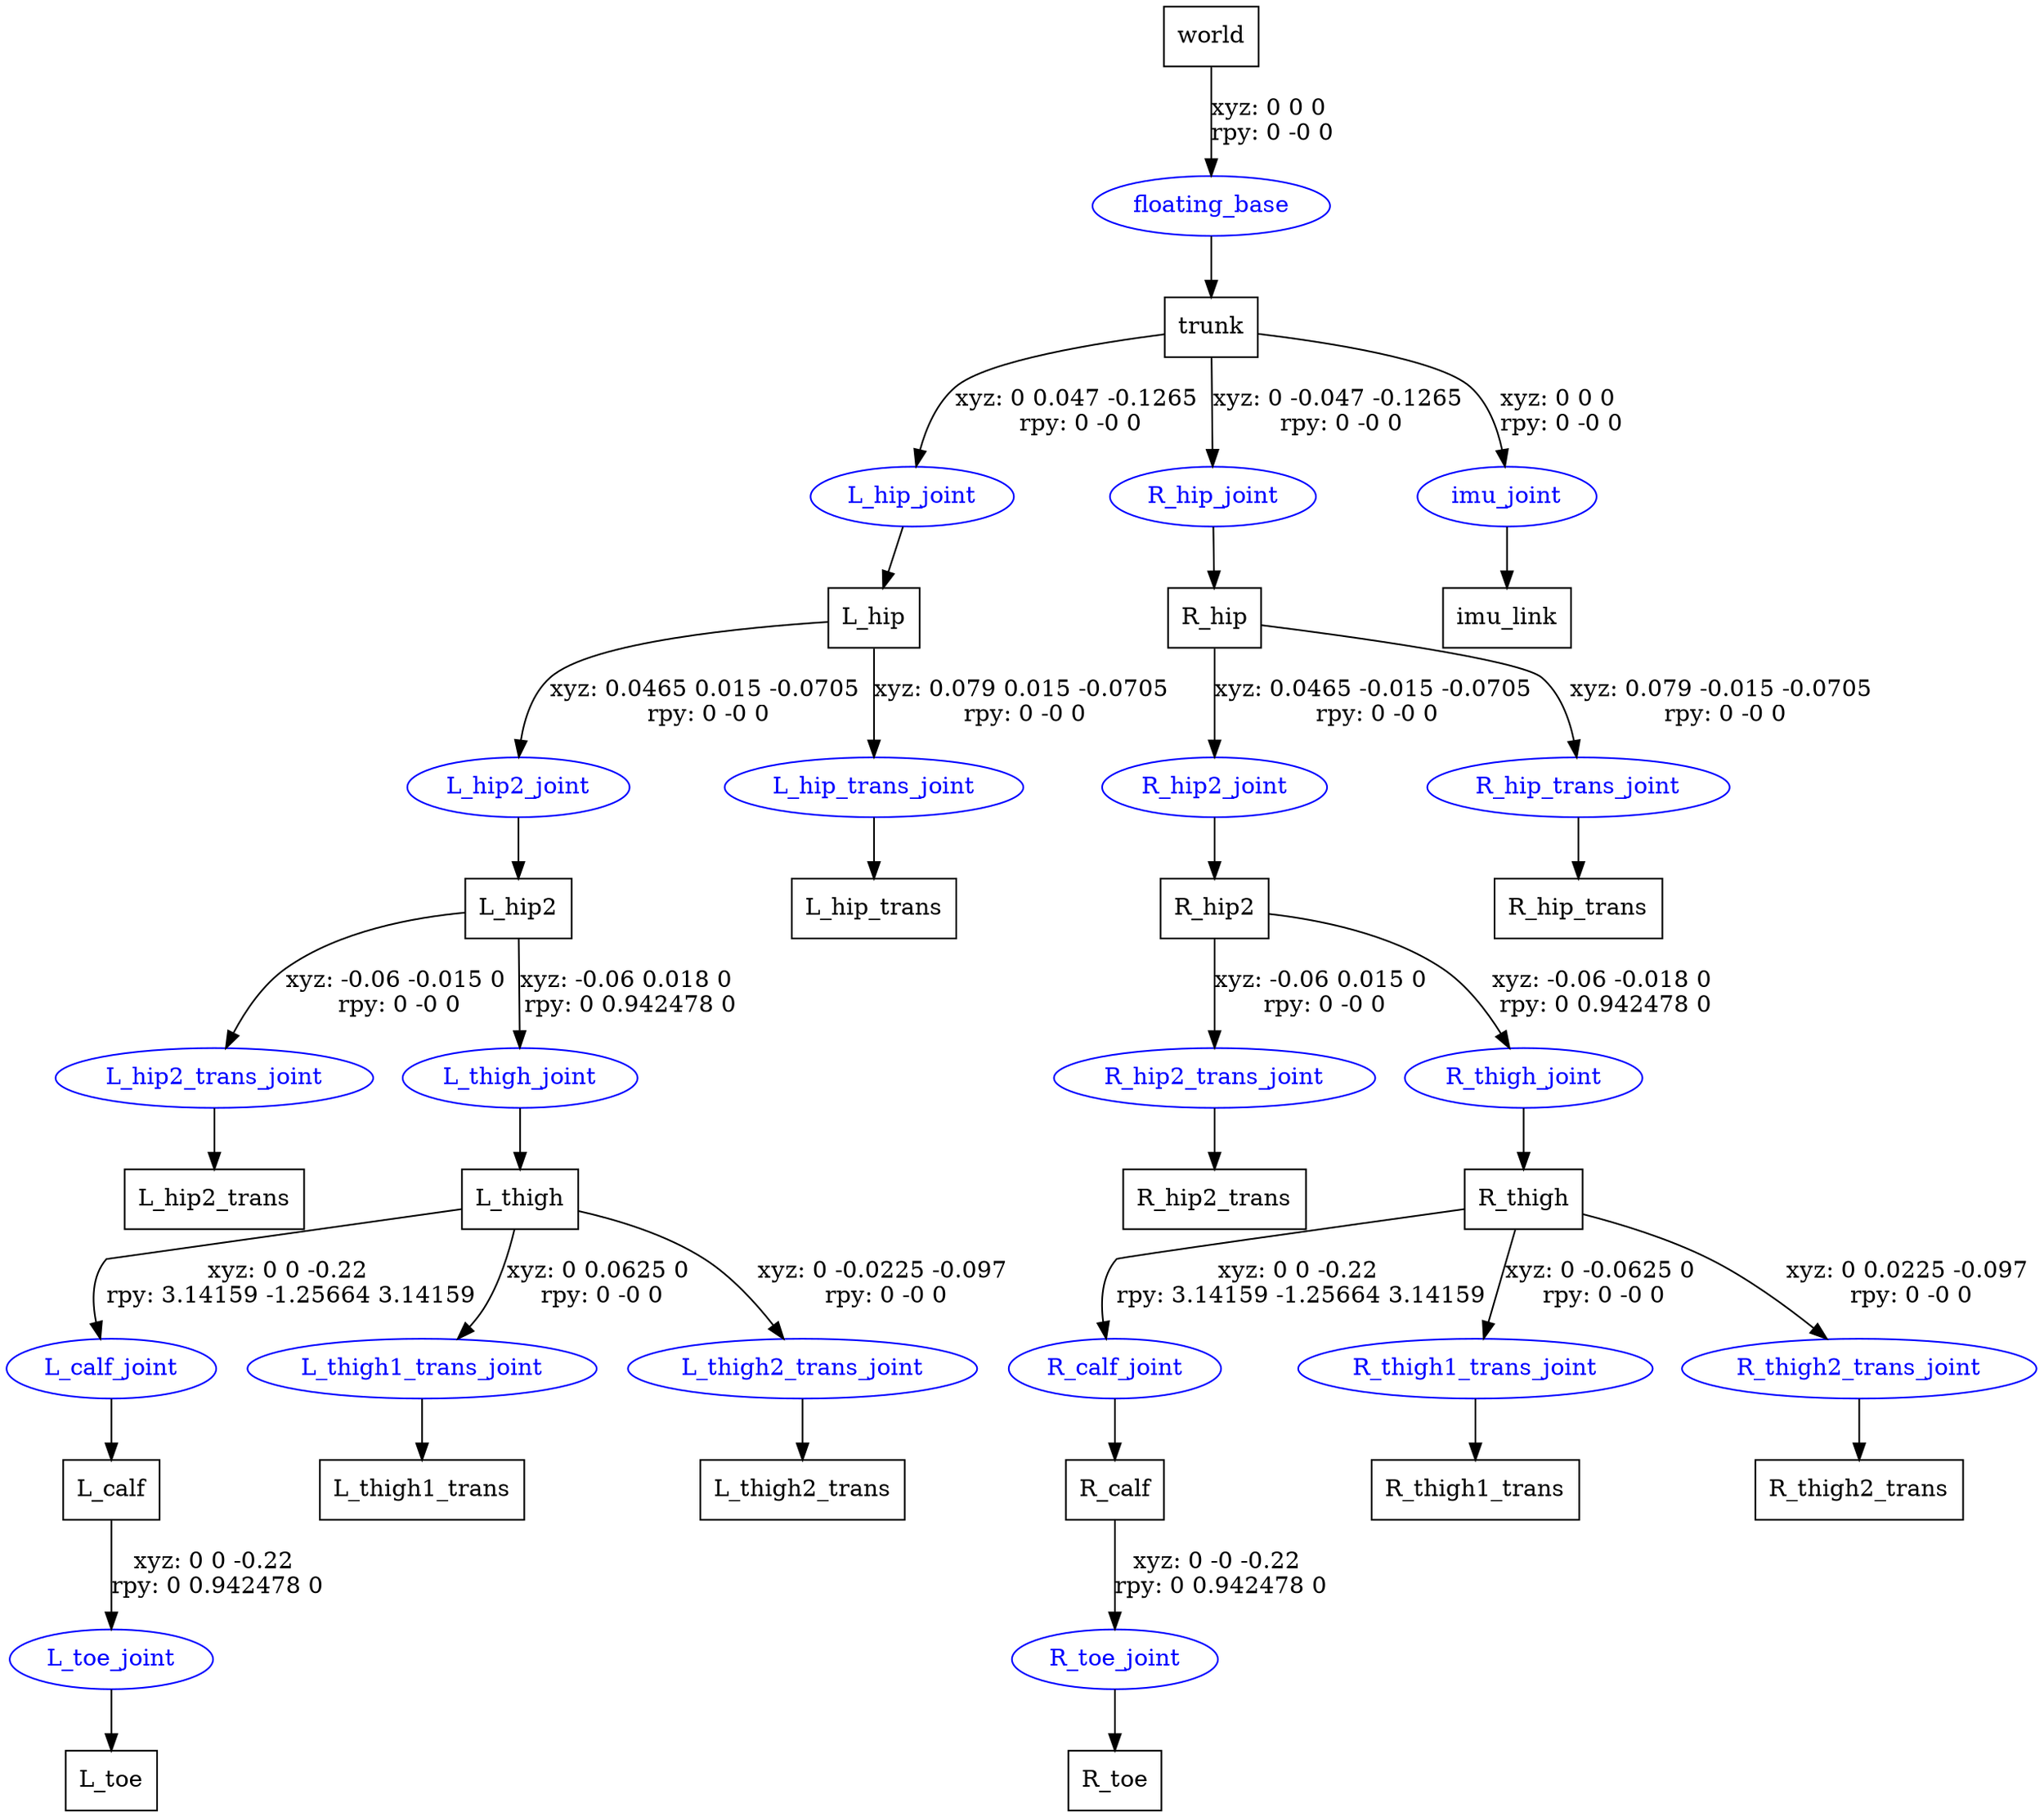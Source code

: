digraph G {
node [shape=box];
"world" [label="world"];
"trunk" [label="trunk"];
"L_hip" [label="L_hip"];
"L_hip2" [label="L_hip2"];
"L_hip2_trans" [label="L_hip2_trans"];
"L_thigh" [label="L_thigh"];
"L_calf" [label="L_calf"];
"L_toe" [label="L_toe"];
"L_thigh1_trans" [label="L_thigh1_trans"];
"L_thigh2_trans" [label="L_thigh2_trans"];
"L_hip_trans" [label="L_hip_trans"];
"R_hip" [label="R_hip"];
"R_hip2" [label="R_hip2"];
"R_hip2_trans" [label="R_hip2_trans"];
"R_thigh" [label="R_thigh"];
"R_calf" [label="R_calf"];
"R_toe" [label="R_toe"];
"R_thigh1_trans" [label="R_thigh1_trans"];
"R_thigh2_trans" [label="R_thigh2_trans"];
"R_hip_trans" [label="R_hip_trans"];
"imu_link" [label="imu_link"];
node [shape=ellipse, color=blue, fontcolor=blue];
"world" -> "floating_base" [label="xyz: 0 0 0 \nrpy: 0 -0 0"]
"floating_base" -> "trunk"
"trunk" -> "L_hip_joint" [label="xyz: 0 0.047 -0.1265 \nrpy: 0 -0 0"]
"L_hip_joint" -> "L_hip"
"L_hip" -> "L_hip2_joint" [label="xyz: 0.0465 0.015 -0.0705 \nrpy: 0 -0 0"]
"L_hip2_joint" -> "L_hip2"
"L_hip2" -> "L_hip2_trans_joint" [label="xyz: -0.06 -0.015 0 \nrpy: 0 -0 0"]
"L_hip2_trans_joint" -> "L_hip2_trans"
"L_hip2" -> "L_thigh_joint" [label="xyz: -0.06 0.018 0 \nrpy: 0 0.942478 0"]
"L_thigh_joint" -> "L_thigh"
"L_thigh" -> "L_calf_joint" [label="xyz: 0 0 -0.22 \nrpy: 3.14159 -1.25664 3.14159"]
"L_calf_joint" -> "L_calf"
"L_calf" -> "L_toe_joint" [label="xyz: 0 0 -0.22 \nrpy: 0 0.942478 0"]
"L_toe_joint" -> "L_toe"
"L_thigh" -> "L_thigh1_trans_joint" [label="xyz: 0 0.0625 0 \nrpy: 0 -0 0"]
"L_thigh1_trans_joint" -> "L_thigh1_trans"
"L_thigh" -> "L_thigh2_trans_joint" [label="xyz: 0 -0.0225 -0.097 \nrpy: 0 -0 0"]
"L_thigh2_trans_joint" -> "L_thigh2_trans"
"L_hip" -> "L_hip_trans_joint" [label="xyz: 0.079 0.015 -0.0705 \nrpy: 0 -0 0"]
"L_hip_trans_joint" -> "L_hip_trans"
"trunk" -> "R_hip_joint" [label="xyz: 0 -0.047 -0.1265 \nrpy: 0 -0 0"]
"R_hip_joint" -> "R_hip"
"R_hip" -> "R_hip2_joint" [label="xyz: 0.0465 -0.015 -0.0705 \nrpy: 0 -0 0"]
"R_hip2_joint" -> "R_hip2"
"R_hip2" -> "R_hip2_trans_joint" [label="xyz: -0.06 0.015 0 \nrpy: 0 -0 0"]
"R_hip2_trans_joint" -> "R_hip2_trans"
"R_hip2" -> "R_thigh_joint" [label="xyz: -0.06 -0.018 0 \nrpy: 0 0.942478 0"]
"R_thigh_joint" -> "R_thigh"
"R_thigh" -> "R_calf_joint" [label="xyz: 0 0 -0.22 \nrpy: 3.14159 -1.25664 3.14159"]
"R_calf_joint" -> "R_calf"
"R_calf" -> "R_toe_joint" [label="xyz: 0 -0 -0.22 \nrpy: 0 0.942478 0"]
"R_toe_joint" -> "R_toe"
"R_thigh" -> "R_thigh1_trans_joint" [label="xyz: 0 -0.0625 0 \nrpy: 0 -0 0"]
"R_thigh1_trans_joint" -> "R_thigh1_trans"
"R_thigh" -> "R_thigh2_trans_joint" [label="xyz: 0 0.0225 -0.097 \nrpy: 0 -0 0"]
"R_thigh2_trans_joint" -> "R_thigh2_trans"
"R_hip" -> "R_hip_trans_joint" [label="xyz: 0.079 -0.015 -0.0705 \nrpy: 0 -0 0"]
"R_hip_trans_joint" -> "R_hip_trans"
"trunk" -> "imu_joint" [label="xyz: 0 0 0 \nrpy: 0 -0 0"]
"imu_joint" -> "imu_link"
}
